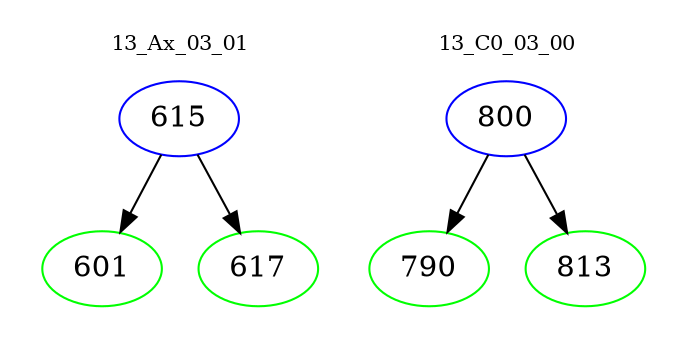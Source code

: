 digraph{
subgraph cluster_0 {
color = white
label = "13_Ax_03_01";
fontsize=10;
T0_615 [label="615", color="blue"]
T0_615 -> T0_601 [color="black"]
T0_601 [label="601", color="green"]
T0_615 -> T0_617 [color="black"]
T0_617 [label="617", color="green"]
}
subgraph cluster_1 {
color = white
label = "13_C0_03_00";
fontsize=10;
T1_800 [label="800", color="blue"]
T1_800 -> T1_790 [color="black"]
T1_790 [label="790", color="green"]
T1_800 -> T1_813 [color="black"]
T1_813 [label="813", color="green"]
}
}
